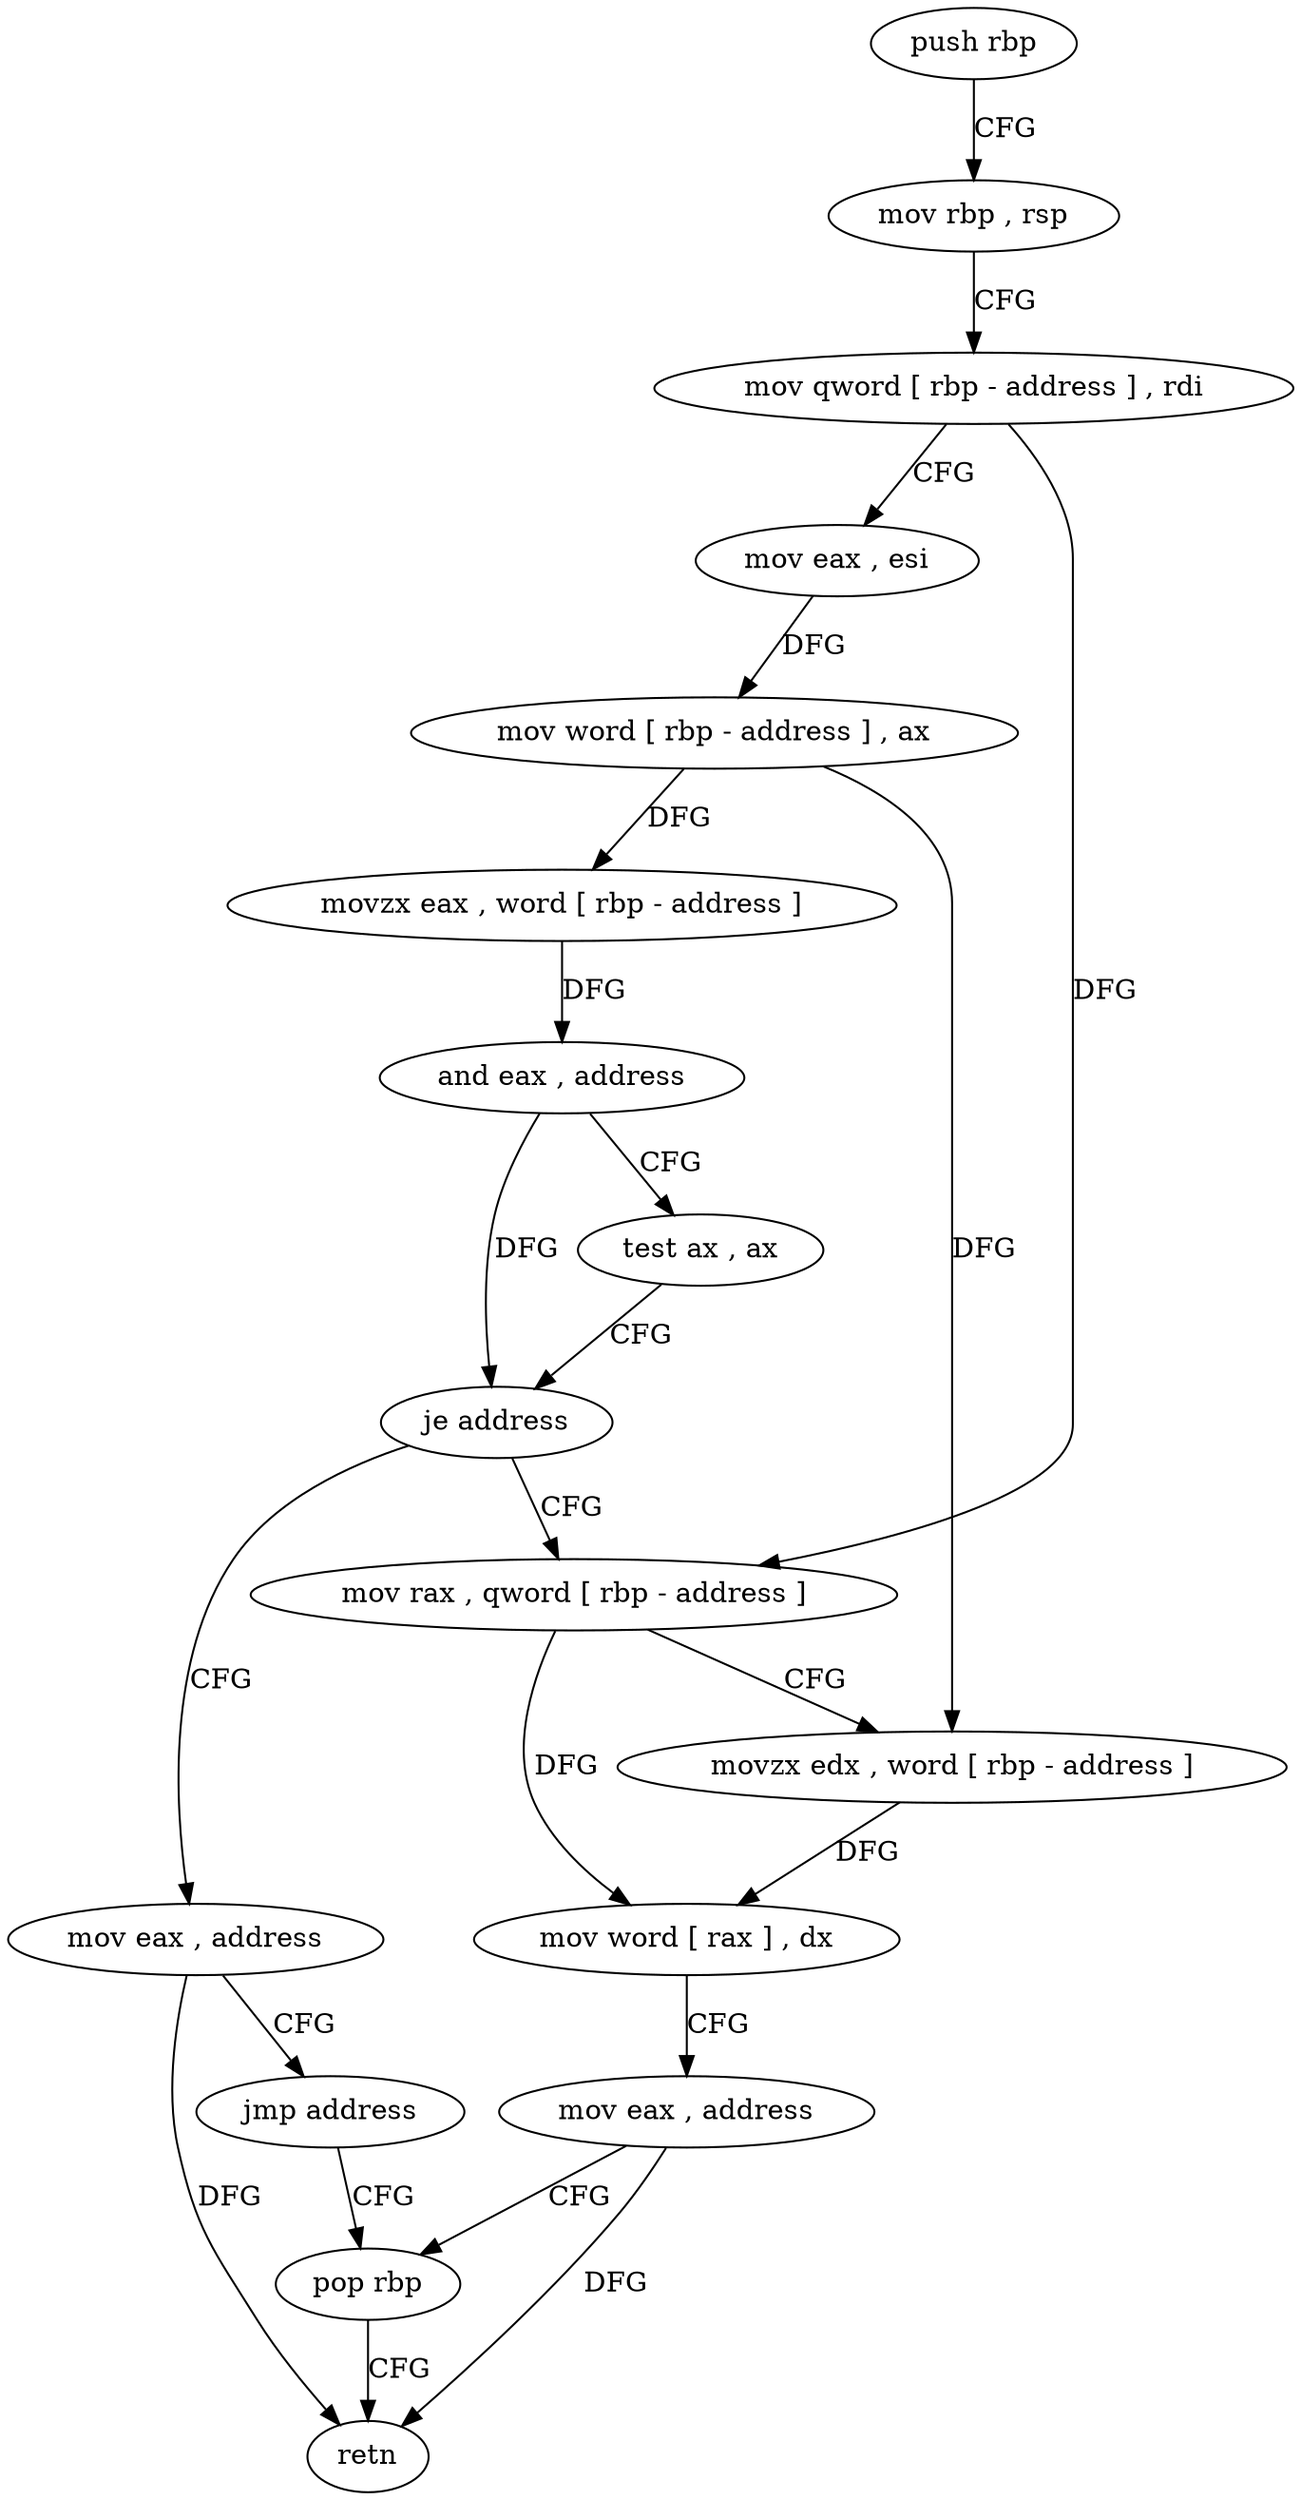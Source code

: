 digraph "func" {
"278691" [label = "push rbp" ]
"278692" [label = "mov rbp , rsp" ]
"278695" [label = "mov qword [ rbp - address ] , rdi" ]
"278699" [label = "mov eax , esi" ]
"278701" [label = "mov word [ rbp - address ] , ax" ]
"278705" [label = "movzx eax , word [ rbp - address ]" ]
"278709" [label = "and eax , address" ]
"278712" [label = "test ax , ax" ]
"278715" [label = "je address" ]
"278724" [label = "mov rax , qword [ rbp - address ]" ]
"278717" [label = "mov eax , address" ]
"278728" [label = "movzx edx , word [ rbp - address ]" ]
"278732" [label = "mov word [ rax ] , dx" ]
"278735" [label = "mov eax , address" ]
"278740" [label = "pop rbp" ]
"278722" [label = "jmp address" ]
"278741" [label = "retn" ]
"278691" -> "278692" [ label = "CFG" ]
"278692" -> "278695" [ label = "CFG" ]
"278695" -> "278699" [ label = "CFG" ]
"278695" -> "278724" [ label = "DFG" ]
"278699" -> "278701" [ label = "DFG" ]
"278701" -> "278705" [ label = "DFG" ]
"278701" -> "278728" [ label = "DFG" ]
"278705" -> "278709" [ label = "DFG" ]
"278709" -> "278712" [ label = "CFG" ]
"278709" -> "278715" [ label = "DFG" ]
"278712" -> "278715" [ label = "CFG" ]
"278715" -> "278724" [ label = "CFG" ]
"278715" -> "278717" [ label = "CFG" ]
"278724" -> "278728" [ label = "CFG" ]
"278724" -> "278732" [ label = "DFG" ]
"278717" -> "278722" [ label = "CFG" ]
"278717" -> "278741" [ label = "DFG" ]
"278728" -> "278732" [ label = "DFG" ]
"278732" -> "278735" [ label = "CFG" ]
"278735" -> "278740" [ label = "CFG" ]
"278735" -> "278741" [ label = "DFG" ]
"278740" -> "278741" [ label = "CFG" ]
"278722" -> "278740" [ label = "CFG" ]
}
